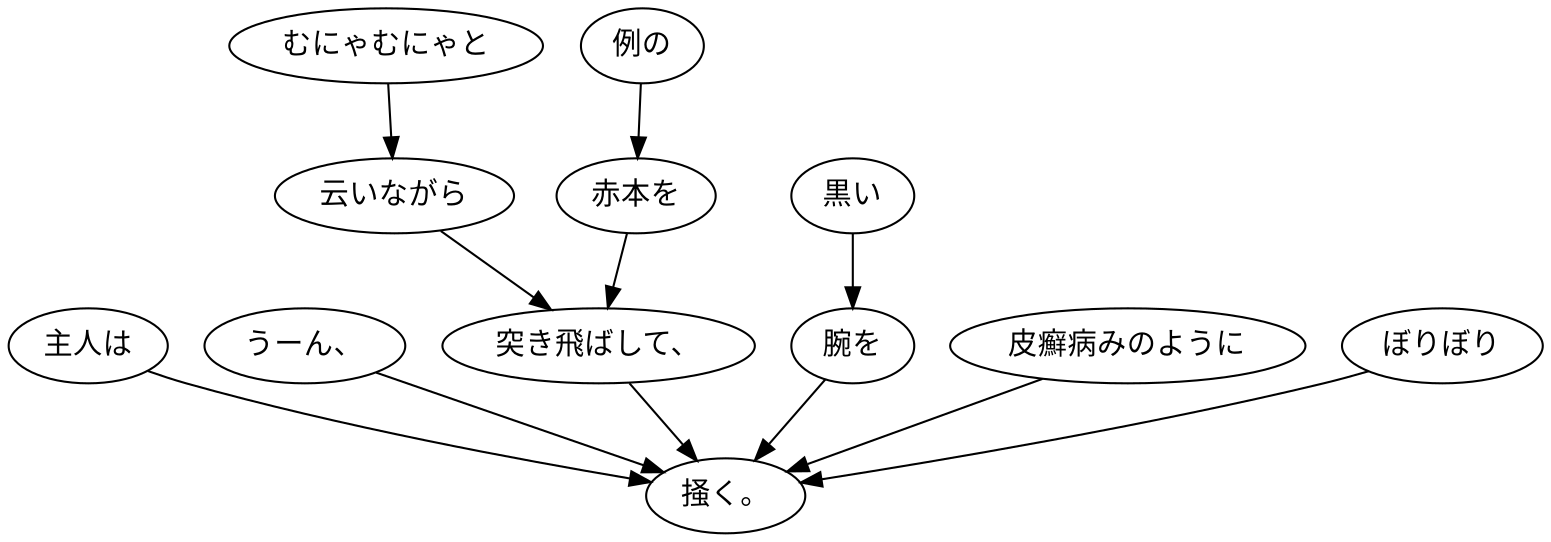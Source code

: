 digraph graph2823 {
	node0 [label="主人は"];
	node1 [label="うーん、"];
	node2 [label="むにゃむにゃと"];
	node3 [label="云いながら"];
	node4 [label="例の"];
	node5 [label="赤本を"];
	node6 [label="突き飛ばして、"];
	node7 [label="黒い"];
	node8 [label="腕を"];
	node9 [label="皮癬病みのように"];
	node10 [label="ぼりぼり"];
	node11 [label="掻く。"];
	node0 -> node11;
	node1 -> node11;
	node2 -> node3;
	node3 -> node6;
	node4 -> node5;
	node5 -> node6;
	node6 -> node11;
	node7 -> node8;
	node8 -> node11;
	node9 -> node11;
	node10 -> node11;
}
